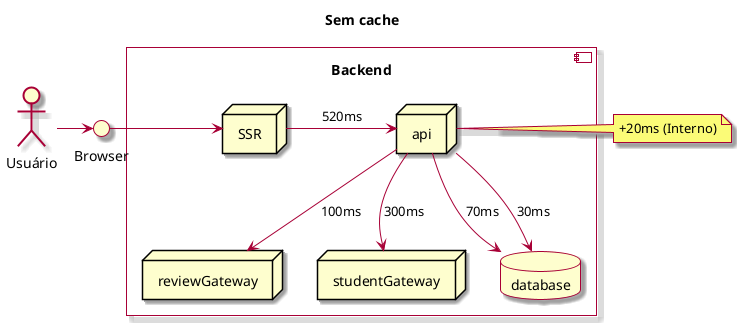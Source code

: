 @startuml

skin rose

Title: Sem cache

actor "Usuário" as actor
interface "Browser" as browser


actor -> browser


component "Backend\n" {

  node SSR
  node "api" as backend
  node reviewGateway as reviewGateway
  node studentGateway as studentGateway
  database database

  browser -> SSR
  backend --> database: 70ms
  backend --> database: 30ms
  backend --> reviewGateway: 100ms
  backend --> studentGateway: 300ms

}

SSR -> backend: 520ms
note right of backend: +20ms (Interno)

@enduml